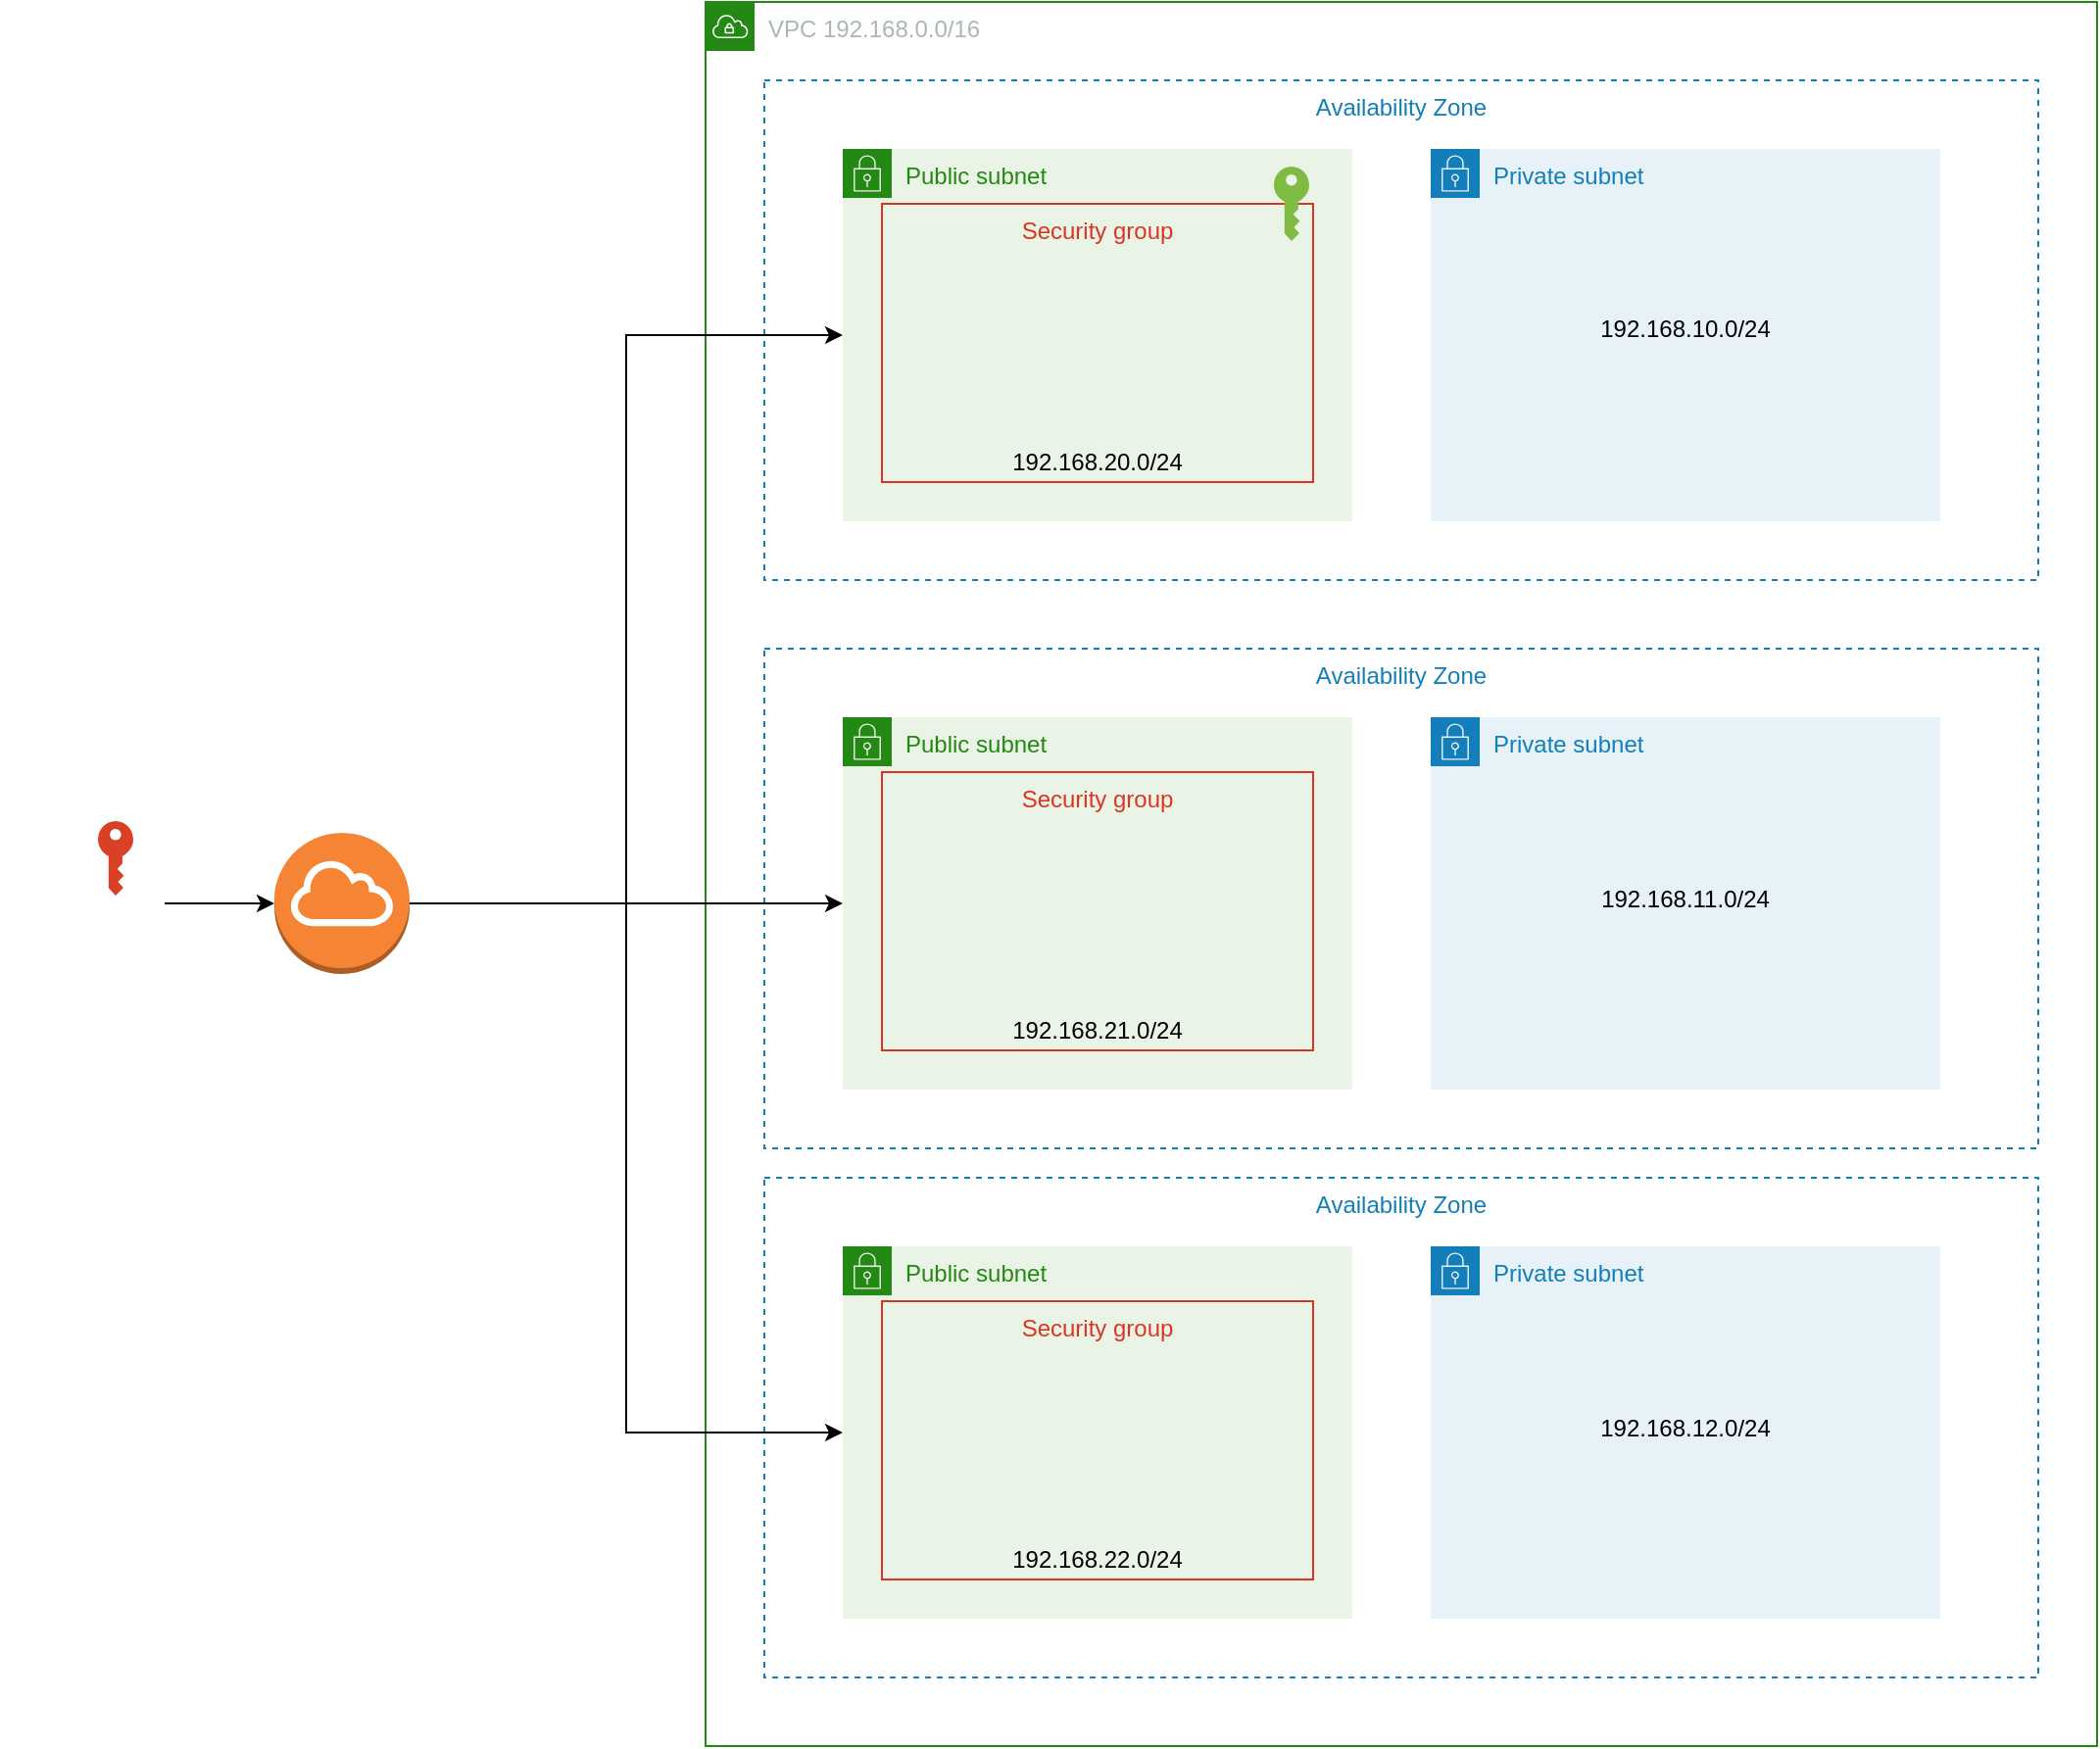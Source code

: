 <mxfile pages="1" version="11.2.5" type="device"><diagram id="Ht1M8jgEwFfnCIfOTk4-" name="Page-1"><mxGraphModel dx="1089" dy="740" grid="1" gridSize="10" guides="1" tooltips="1" connect="1" arrows="1" fold="1" page="1" pageScale="1" pageWidth="1169" pageHeight="827" math="0" shadow="0"><root><mxCell id="0"/><mxCell id="1" parent="0"/><mxCell id="oqerlvQEj98FNQOGOTE3-25" value="Public subnet" style="points=[[0,0],[0.25,0],[0.5,0],[0.75,0],[1,0],[1,0.25],[1,0.5],[1,0.75],[1,1],[0.75,1],[0.5,1],[0.25,1],[0,1],[0,0.75],[0,0.5],[0,0.25]];outlineConnect=0;gradientColor=none;html=1;whiteSpace=wrap;fontSize=12;fontStyle=0;shape=mxgraph.aws4.group;grIcon=mxgraph.aws4.group_security_group;grStroke=0;strokeColor=#248814;fillColor=#E9F3E6;verticalAlign=top;align=left;spacingLeft=30;fontColor=#248814;dashed=0;" vertex="1" parent="1"><mxGeometry x="470" y="660" width="260" height="190" as="geometry"/></mxCell><mxCell id="oqerlvQEj98FNQOGOTE3-37" value="Security group" style="fillColor=none;strokeColor=#DD3522;verticalAlign=top;fontStyle=0;fontColor=#DD3522;" vertex="1" parent="1"><mxGeometry x="490" y="688" width="220" height="142" as="geometry"/></mxCell><mxCell id="oqerlvQEj98FNQOGOTE3-24" value="Public subnet" style="points=[[0,0],[0.25,0],[0.5,0],[0.75,0],[1,0],[1,0.25],[1,0.5],[1,0.75],[1,1],[0.75,1],[0.5,1],[0.25,1],[0,1],[0,0.75],[0,0.5],[0,0.25]];outlineConnect=0;gradientColor=none;html=1;whiteSpace=wrap;fontSize=12;fontStyle=0;shape=mxgraph.aws4.group;grIcon=mxgraph.aws4.group_security_group;grStroke=0;strokeColor=#248814;fillColor=#E9F3E6;verticalAlign=top;align=left;spacingLeft=30;fontColor=#248814;dashed=0;" vertex="1" parent="1"><mxGeometry x="470" y="390" width="260" height="190" as="geometry"/></mxCell><mxCell id="oqerlvQEj98FNQOGOTE3-36" value="Security group" style="fillColor=none;strokeColor=#DD3522;verticalAlign=top;fontStyle=0;fontColor=#DD3522;" vertex="1" parent="1"><mxGeometry x="490" y="418" width="220" height="142" as="geometry"/></mxCell><mxCell id="oqerlvQEj98FNQOGOTE3-23" value="Public subnet" style="points=[[0,0],[0.25,0],[0.5,0],[0.75,0],[1,0],[1,0.25],[1,0.5],[1,0.75],[1,1],[0.75,1],[0.5,1],[0.25,1],[0,1],[0,0.75],[0,0.5],[0,0.25]];outlineConnect=0;gradientColor=none;html=1;whiteSpace=wrap;fontSize=12;fontStyle=0;shape=mxgraph.aws4.group;grIcon=mxgraph.aws4.group_security_group;grStroke=0;strokeColor=#248814;fillColor=#E9F3E6;verticalAlign=top;align=left;spacingLeft=30;fontColor=#248814;dashed=0;" vertex="1" parent="1"><mxGeometry x="470" y="100" width="260" height="190" as="geometry"/></mxCell><mxCell id="oqerlvQEj98FNQOGOTE3-35" value="Security group" style="fillColor=none;strokeColor=#DD3522;verticalAlign=top;fontStyle=0;fontColor=#DD3522;" vertex="1" parent="1"><mxGeometry x="490" y="128" width="220" height="142" as="geometry"/></mxCell><mxCell id="oqerlvQEj98FNQOGOTE3-6" value="VPC 192.168.0.0/16" style="points=[[0,0],[0.25,0],[0.5,0],[0.75,0],[1,0],[1,0.25],[1,0.5],[1,0.75],[1,1],[0.75,1],[0.5,1],[0.25,1],[0,1],[0,0.75],[0,0.5],[0,0.25]];outlineConnect=0;gradientColor=none;html=1;whiteSpace=wrap;fontSize=12;fontStyle=0;shape=mxgraph.aws4.group;grIcon=mxgraph.aws4.group_vpc;strokeColor=#248814;fillColor=none;verticalAlign=top;align=left;spacingLeft=30;fontColor=#AAB7B8;dashed=0;" vertex="1" parent="1"><mxGeometry x="400" y="25" width="710" height="890" as="geometry"/></mxCell><mxCell id="oqerlvQEj98FNQOGOTE3-9" value="Availability Zone" style="fillColor=none;strokeColor=#147EBA;dashed=1;verticalAlign=top;fontStyle=0;fontColor=#147EBA;" vertex="1" parent="1"><mxGeometry x="430" y="65" width="650" height="255" as="geometry"/></mxCell><mxCell id="oqerlvQEj98FNQOGOTE3-8" value="Private subnet" style="points=[[0,0],[0.25,0],[0.5,0],[0.75,0],[1,0],[1,0.25],[1,0.5],[1,0.75],[1,1],[0.75,1],[0.5,1],[0.25,1],[0,1],[0,0.75],[0,0.5],[0,0.25]];outlineConnect=0;gradientColor=none;html=1;whiteSpace=wrap;fontSize=12;fontStyle=0;shape=mxgraph.aws4.group;grIcon=mxgraph.aws4.group_security_group;grStroke=0;strokeColor=#147EBA;fillColor=#E6F2F8;verticalAlign=top;align=left;spacingLeft=30;fontColor=#147EBA;dashed=0;" vertex="1" parent="1"><mxGeometry x="770" y="100" width="260" height="190" as="geometry"/></mxCell><mxCell id="oqerlvQEj98FNQOGOTE3-10" value="Availability Zone" style="fillColor=none;strokeColor=#147EBA;dashed=1;verticalAlign=top;fontStyle=0;fontColor=#147EBA;" vertex="1" parent="1"><mxGeometry x="430" y="355" width="650" height="255" as="geometry"/></mxCell><mxCell id="oqerlvQEj98FNQOGOTE3-12" value="Private subnet" style="points=[[0,0],[0.25,0],[0.5,0],[0.75,0],[1,0],[1,0.25],[1,0.5],[1,0.75],[1,1],[0.75,1],[0.5,1],[0.25,1],[0,1],[0,0.75],[0,0.5],[0,0.25]];outlineConnect=0;gradientColor=none;html=1;whiteSpace=wrap;fontSize=12;fontStyle=0;shape=mxgraph.aws4.group;grIcon=mxgraph.aws4.group_security_group;grStroke=0;strokeColor=#147EBA;fillColor=#E6F2F8;verticalAlign=top;align=left;spacingLeft=30;fontColor=#147EBA;dashed=0;" vertex="1" parent="1"><mxGeometry x="770" y="390" width="260" height="190" as="geometry"/></mxCell><mxCell id="oqerlvQEj98FNQOGOTE3-13" value="Availability Zone" style="fillColor=none;strokeColor=#147EBA;dashed=1;verticalAlign=top;fontStyle=0;fontColor=#147EBA;" vertex="1" parent="1"><mxGeometry x="430" y="625" width="650" height="255" as="geometry"/></mxCell><mxCell id="oqerlvQEj98FNQOGOTE3-15" value="Private subnet" style="points=[[0,0],[0.25,0],[0.5,0],[0.75,0],[1,0],[1,0.25],[1,0.5],[1,0.75],[1,1],[0.75,1],[0.5,1],[0.25,1],[0,1],[0,0.75],[0,0.5],[0,0.25]];outlineConnect=0;gradientColor=none;html=1;whiteSpace=wrap;fontSize=12;fontStyle=0;shape=mxgraph.aws4.group;grIcon=mxgraph.aws4.group_security_group;grStroke=0;strokeColor=#147EBA;fillColor=#E6F2F8;verticalAlign=top;align=left;spacingLeft=30;fontColor=#147EBA;dashed=0;" vertex="1" parent="1"><mxGeometry x="770" y="660" width="260" height="190" as="geometry"/></mxCell><mxCell id="oqerlvQEj98FNQOGOTE3-16" value="192.168.10.0/24" style="text;html=1;strokeColor=none;fillColor=none;align=center;verticalAlign=middle;whiteSpace=wrap;rounded=0;" vertex="1" parent="1"><mxGeometry x="850" y="182" width="100" height="20" as="geometry"/></mxCell><mxCell id="oqerlvQEj98FNQOGOTE3-21" value="192.168.11.0/24" style="text;html=1;strokeColor=none;fillColor=none;align=center;verticalAlign=middle;whiteSpace=wrap;rounded=0;" vertex="1" parent="1"><mxGeometry x="850" y="472.5" width="100" height="20" as="geometry"/></mxCell><mxCell id="oqerlvQEj98FNQOGOTE3-22" value="192.168.12.0/24" style="text;html=1;strokeColor=none;fillColor=none;align=center;verticalAlign=middle;whiteSpace=wrap;rounded=0;" vertex="1" parent="1"><mxGeometry x="850" y="742.517" width="100" height="20" as="geometry"/></mxCell><mxCell id="oqerlvQEj98FNQOGOTE3-26" value="192.168.22.0/24" style="text;html=1;strokeColor=none;fillColor=none;align=center;verticalAlign=middle;whiteSpace=wrap;rounded=0;" vertex="1" parent="1"><mxGeometry x="550" y="810.017" width="100" height="20" as="geometry"/></mxCell><mxCell id="oqerlvQEj98FNQOGOTE3-27" value="192.168.21.0/24" style="text;html=1;strokeColor=none;fillColor=none;align=center;verticalAlign=middle;whiteSpace=wrap;rounded=0;" vertex="1" parent="1"><mxGeometry x="550" y="540" width="100" height="20" as="geometry"/></mxCell><mxCell id="oqerlvQEj98FNQOGOTE3-28" value="192.168.20.0/24" style="text;html=1;strokeColor=none;fillColor=none;align=center;verticalAlign=middle;whiteSpace=wrap;rounded=0;" vertex="1" parent="1"><mxGeometry x="550" y="250" width="100" height="20" as="geometry"/></mxCell><mxCell id="oqerlvQEj98FNQOGOTE3-32" style="edgeStyle=orthogonalEdgeStyle;rounded=0;orthogonalLoop=1;jettySize=auto;html=1;entryX=0;entryY=0.5;entryDx=0;entryDy=0;" edge="1" parent="1" source="oqerlvQEj98FNQOGOTE3-29" target="oqerlvQEj98FNQOGOTE3-23"><mxGeometry relative="1" as="geometry"/></mxCell><mxCell id="oqerlvQEj98FNQOGOTE3-33" style="edgeStyle=orthogonalEdgeStyle;rounded=0;orthogonalLoop=1;jettySize=auto;html=1;" edge="1" parent="1" source="oqerlvQEj98FNQOGOTE3-29" target="oqerlvQEj98FNQOGOTE3-24"><mxGeometry relative="1" as="geometry"/></mxCell><mxCell id="oqerlvQEj98FNQOGOTE3-34" style="edgeStyle=orthogonalEdgeStyle;rounded=0;orthogonalLoop=1;jettySize=auto;html=1;entryX=0;entryY=0.5;entryDx=0;entryDy=0;" edge="1" parent="1" source="oqerlvQEj98FNQOGOTE3-29" target="oqerlvQEj98FNQOGOTE3-25"><mxGeometry relative="1" as="geometry"/></mxCell><mxCell id="oqerlvQEj98FNQOGOTE3-29" value="" style="outlineConnect=0;dashed=0;verticalLabelPosition=bottom;verticalAlign=top;align=center;html=1;shape=mxgraph.aws3.internet_gateway;fillColor=#F58534;gradientColor=none;" vertex="1" parent="1"><mxGeometry x="180" y="449" width="69" height="72" as="geometry"/></mxCell><mxCell id="oqerlvQEj98FNQOGOTE3-31" style="edgeStyle=orthogonalEdgeStyle;rounded=0;orthogonalLoop=1;jettySize=auto;html=1;" edge="1" parent="1" source="oqerlvQEj98FNQOGOTE3-30" target="oqerlvQEj98FNQOGOTE3-29"><mxGeometry relative="1" as="geometry"/></mxCell><mxCell id="oqerlvQEj98FNQOGOTE3-30" value="" style="shape=image;html=1;verticalAlign=top;verticalLabelPosition=bottom;labelBackgroundColor=#ffffff;imageAspect=0;aspect=fixed;image=https://cdn2.iconfinder.com/data/icons/freecns-cumulus/16/519962-025_Notebook-128.png" vertex="1" parent="1"><mxGeometry x="40" y="443" width="84" height="84" as="geometry"/></mxCell><mxCell id="oqerlvQEj98FNQOGOTE3-38" value="" style="pointerEvents=1;shadow=0;dashed=0;html=1;strokeColor=none;labelPosition=center;verticalLabelPosition=bottom;verticalAlign=top;outlineConnect=0;align=center;shape=mxgraph.office.security.key_permissions;fillColor=#7FBA42;" vertex="1" parent="1"><mxGeometry x="690" y="109" width="18" height="38" as="geometry"/></mxCell><mxCell id="oqerlvQEj98FNQOGOTE3-39" value="" style="pointerEvents=1;shadow=0;dashed=0;html=1;strokeColor=none;labelPosition=center;verticalLabelPosition=bottom;verticalAlign=top;outlineConnect=0;align=center;shape=mxgraph.office.security.key_permissions;fillColor=#DA4026;" vertex="1" parent="1"><mxGeometry x="90" y="443" width="18" height="38" as="geometry"/></mxCell></root></mxGraphModel></diagram></mxfile>